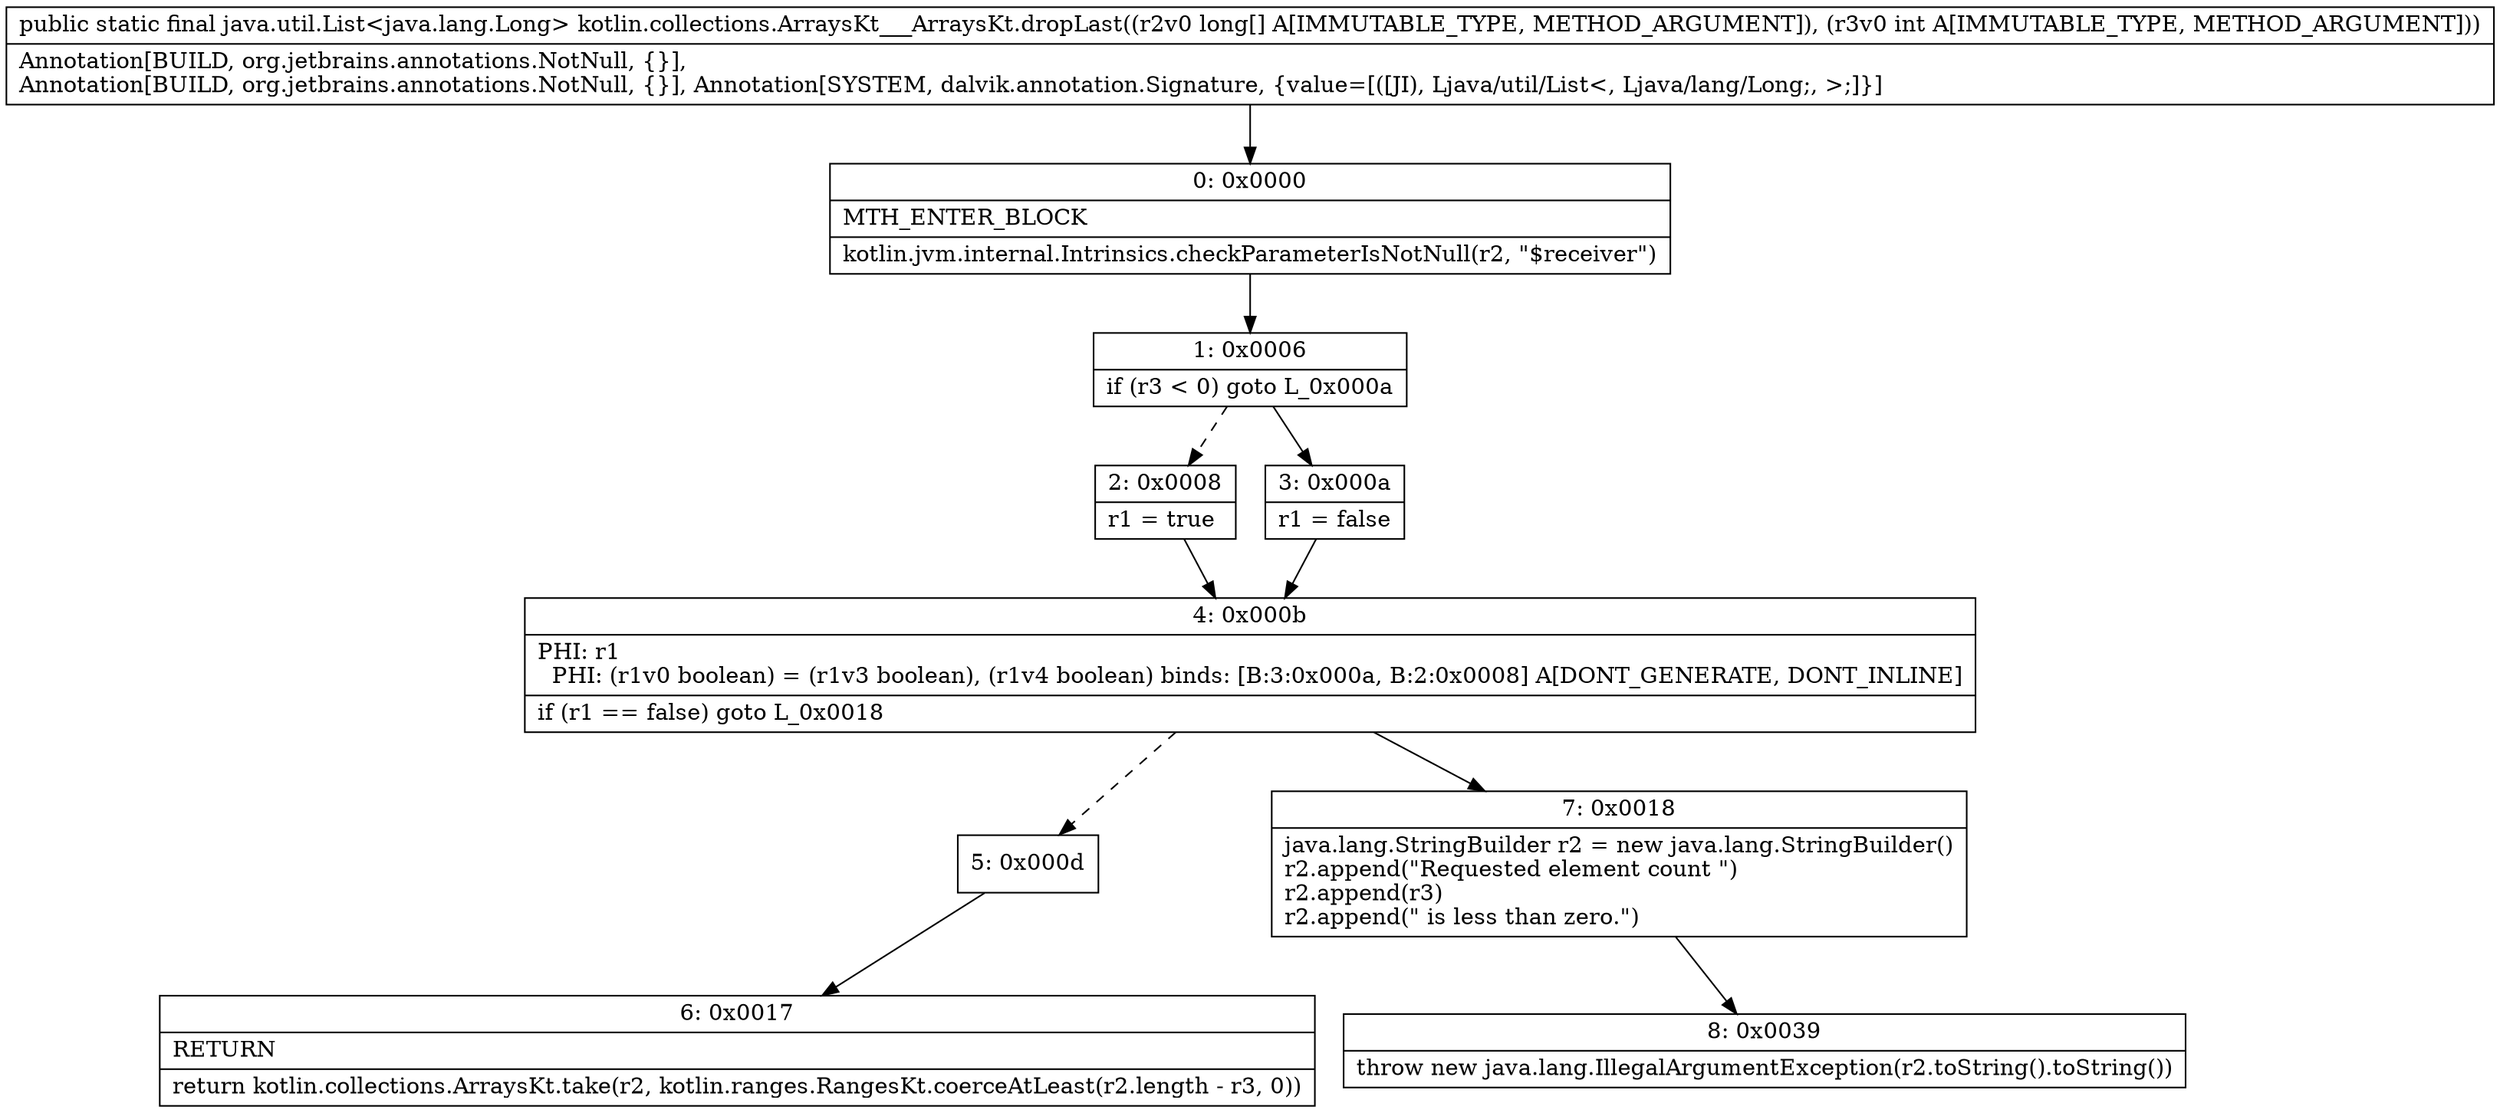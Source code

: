 digraph "CFG forkotlin.collections.ArraysKt___ArraysKt.dropLast([JI)Ljava\/util\/List;" {
Node_0 [shape=record,label="{0\:\ 0x0000|MTH_ENTER_BLOCK\l|kotlin.jvm.internal.Intrinsics.checkParameterIsNotNull(r2, \"$receiver\")\l}"];
Node_1 [shape=record,label="{1\:\ 0x0006|if (r3 \< 0) goto L_0x000a\l}"];
Node_2 [shape=record,label="{2\:\ 0x0008|r1 = true\l}"];
Node_3 [shape=record,label="{3\:\ 0x000a|r1 = false\l}"];
Node_4 [shape=record,label="{4\:\ 0x000b|PHI: r1 \l  PHI: (r1v0 boolean) = (r1v3 boolean), (r1v4 boolean) binds: [B:3:0x000a, B:2:0x0008] A[DONT_GENERATE, DONT_INLINE]\l|if (r1 == false) goto L_0x0018\l}"];
Node_5 [shape=record,label="{5\:\ 0x000d}"];
Node_6 [shape=record,label="{6\:\ 0x0017|RETURN\l|return kotlin.collections.ArraysKt.take(r2, kotlin.ranges.RangesKt.coerceAtLeast(r2.length \- r3, 0))\l}"];
Node_7 [shape=record,label="{7\:\ 0x0018|java.lang.StringBuilder r2 = new java.lang.StringBuilder()\lr2.append(\"Requested element count \")\lr2.append(r3)\lr2.append(\" is less than zero.\")\l}"];
Node_8 [shape=record,label="{8\:\ 0x0039|throw new java.lang.IllegalArgumentException(r2.toString().toString())\l}"];
MethodNode[shape=record,label="{public static final java.util.List\<java.lang.Long\> kotlin.collections.ArraysKt___ArraysKt.dropLast((r2v0 long[] A[IMMUTABLE_TYPE, METHOD_ARGUMENT]), (r3v0 int A[IMMUTABLE_TYPE, METHOD_ARGUMENT]))  | Annotation[BUILD, org.jetbrains.annotations.NotNull, \{\}], \lAnnotation[BUILD, org.jetbrains.annotations.NotNull, \{\}], Annotation[SYSTEM, dalvik.annotation.Signature, \{value=[([JI), Ljava\/util\/List\<, Ljava\/lang\/Long;, \>;]\}]\l}"];
MethodNode -> Node_0;
Node_0 -> Node_1;
Node_1 -> Node_2[style=dashed];
Node_1 -> Node_3;
Node_2 -> Node_4;
Node_3 -> Node_4;
Node_4 -> Node_5[style=dashed];
Node_4 -> Node_7;
Node_5 -> Node_6;
Node_7 -> Node_8;
}


